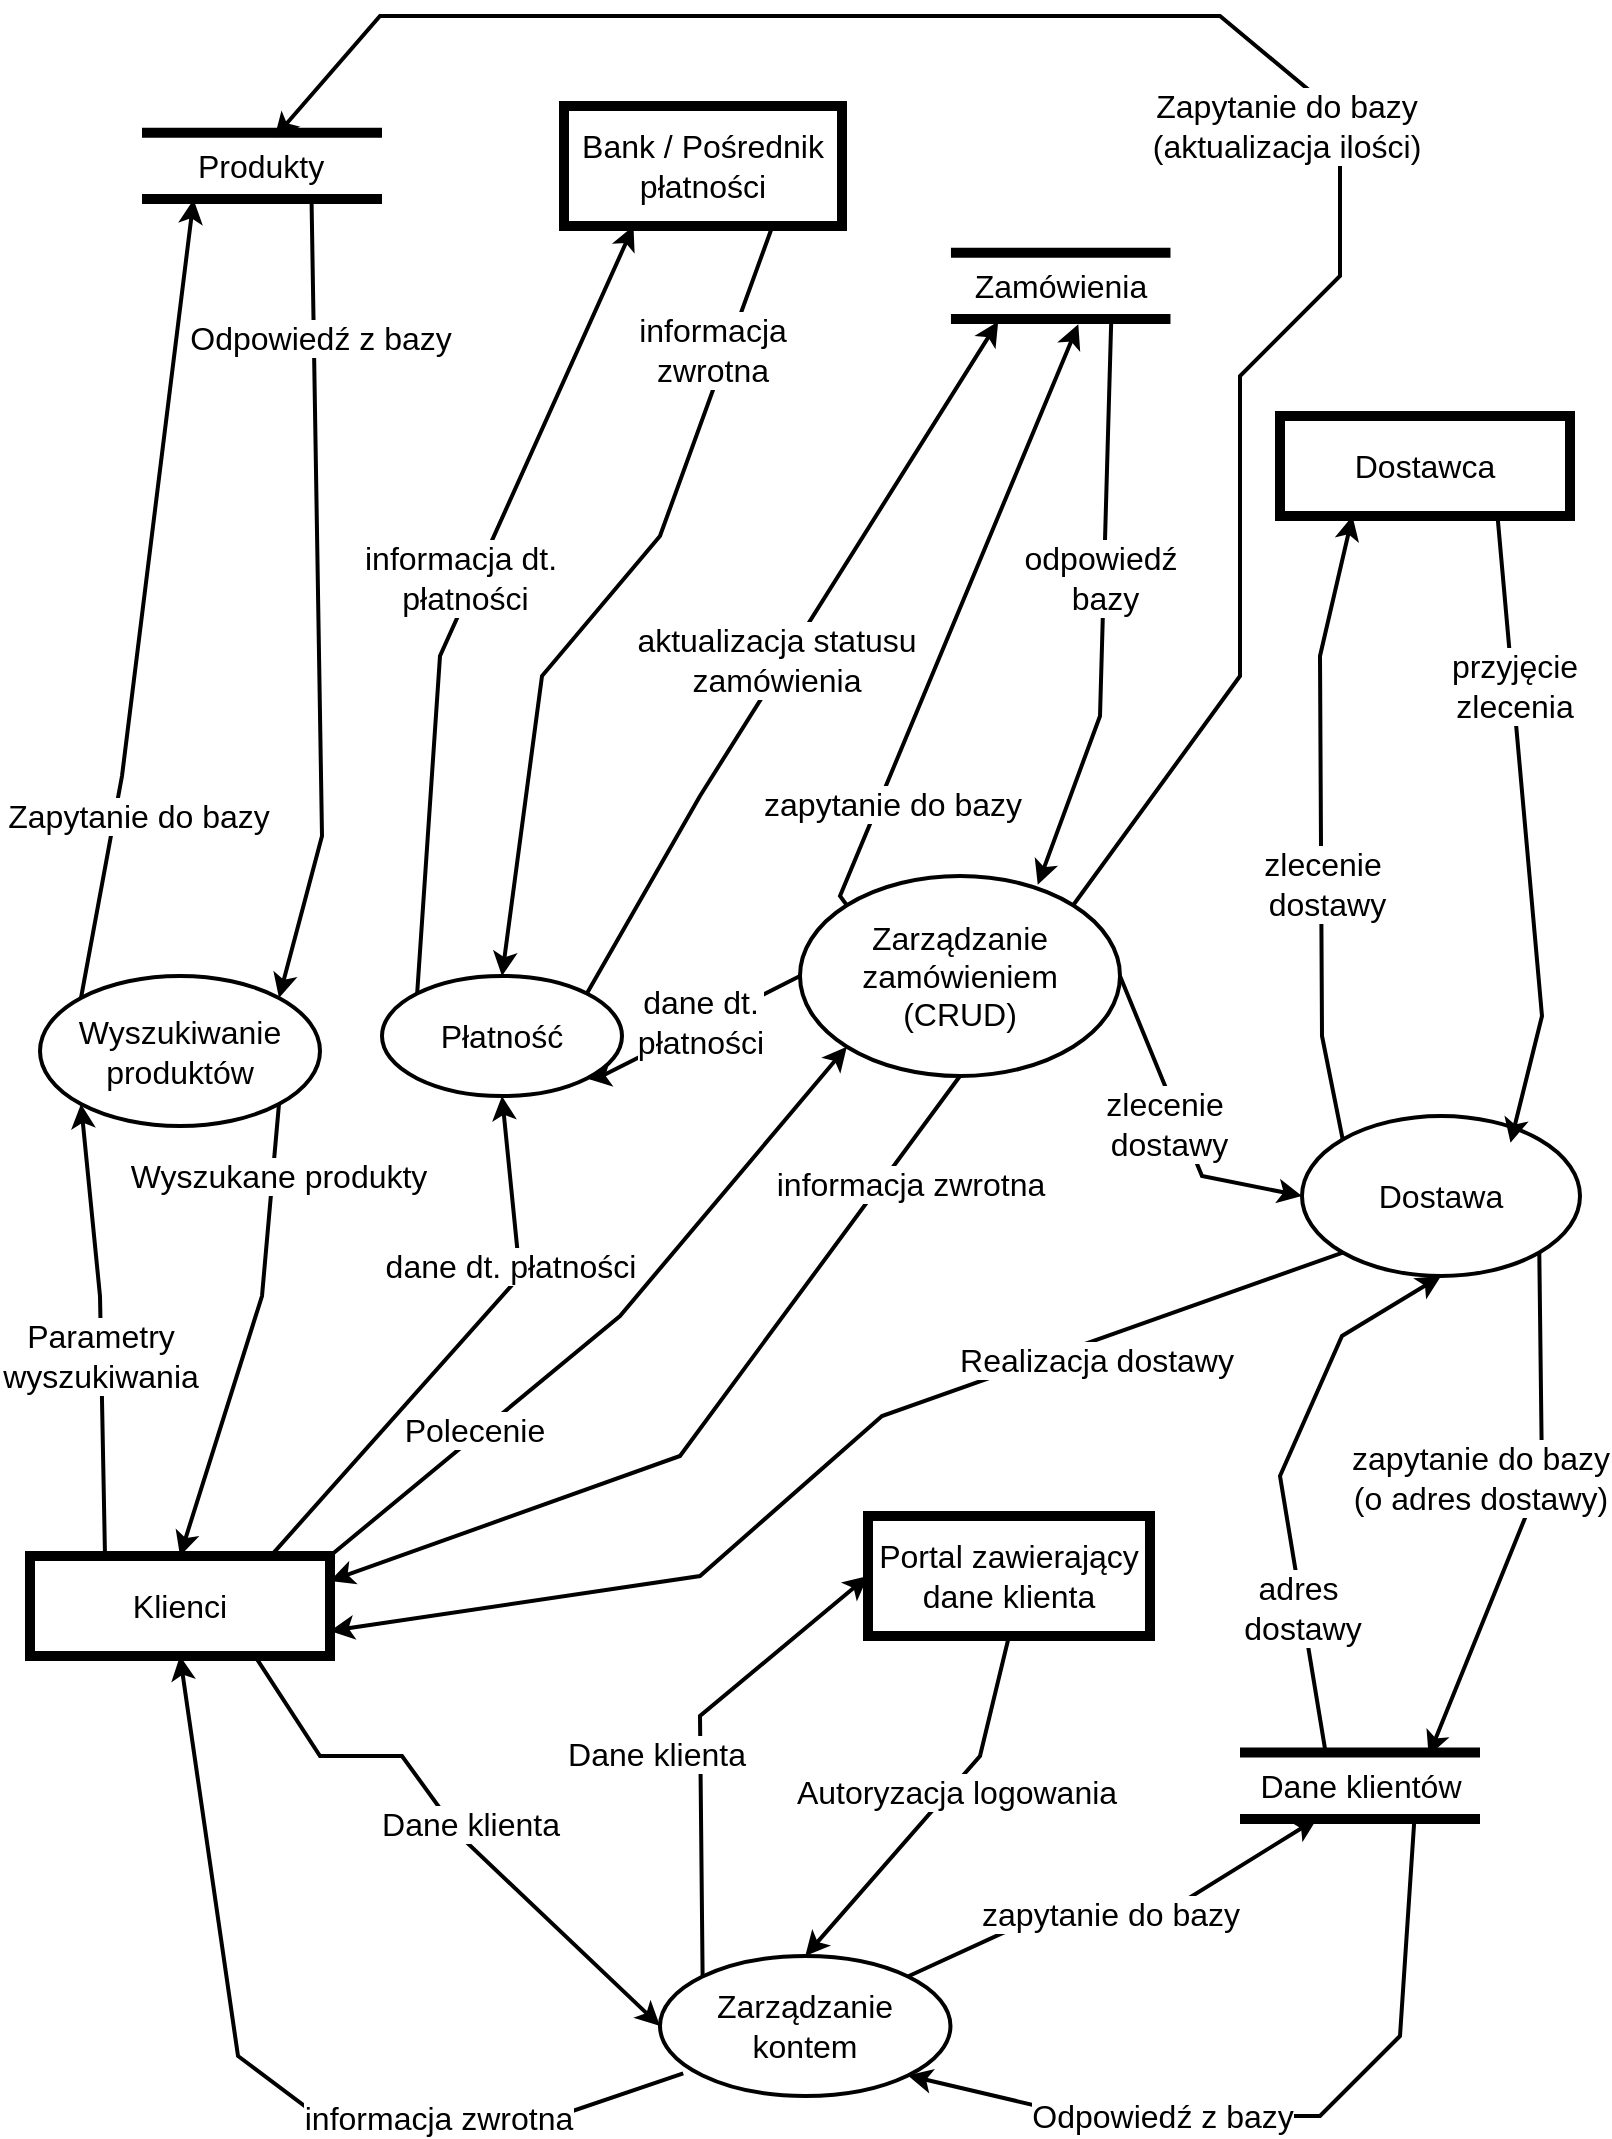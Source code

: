 <mxfile version="21.2.1" type="github">
  <diagram id="prtHgNgQTEPvFCAcTncT" name="Page-1">
    <mxGraphModel dx="1908" dy="1294" grid="1" gridSize="10" guides="1" tooltips="1" connect="1" arrows="1" fold="1" page="1" pageScale="1" pageWidth="827" pageHeight="1169" math="0" shadow="0">
      <root>
        <mxCell id="0" />
        <mxCell id="1" parent="0" />
        <mxCell id="sOftQT2Vc1P5vOLi5NKV-14" value="Zarządzanie kontem" style="ellipse;whiteSpace=wrap;html=1;strokeWidth=2;fontSize=16;" parent="1" vertex="1">
          <mxGeometry x="341" y="1040" width="145.24" height="70" as="geometry" />
        </mxCell>
        <mxCell id="HA2_PNLJppdeOKZP9nE9-7" value="Klienci" style="rounded=0;whiteSpace=wrap;html=1;strokeWidth=5;fontSize=16;" vertex="1" parent="1">
          <mxGeometry x="26" y="840" width="150" height="50" as="geometry" />
        </mxCell>
        <mxCell id="HA2_PNLJppdeOKZP9nE9-8" value="Wyszukiwanie produktów" style="ellipse;whiteSpace=wrap;html=1;strokeWidth=2;fontSize=16;" vertex="1" parent="1">
          <mxGeometry x="31" y="550" width="140" height="75" as="geometry" />
        </mxCell>
        <mxCell id="HA2_PNLJppdeOKZP9nE9-10" value="" style="shape=link;html=1;rounded=0;width=29.167;strokeWidth=5;fontSize=16;" edge="1" parent="1">
          <mxGeometry width="100" relative="1" as="geometry">
            <mxPoint x="82" y="144.9" as="sourcePoint" />
            <mxPoint x="202" y="144.9" as="targetPoint" />
          </mxGeometry>
        </mxCell>
        <mxCell id="HA2_PNLJppdeOKZP9nE9-11" value="Produkty" style="text;html=1;align=center;verticalAlign=middle;resizable=0;points=[];autosize=1;strokeColor=none;fillColor=none;fontSize=16;strokeWidth=5;" vertex="1" parent="1">
          <mxGeometry x="96" y="130" width="90" height="30" as="geometry" />
        </mxCell>
        <mxCell id="HA2_PNLJppdeOKZP9nE9-13" value="" style="endArrow=classic;html=1;rounded=0;strokeWidth=2;exitX=0.25;exitY=0;exitDx=0;exitDy=0;entryX=0;entryY=1;entryDx=0;entryDy=0;fontSize=16;" edge="1" parent="1" source="HA2_PNLJppdeOKZP9nE9-7" target="HA2_PNLJppdeOKZP9nE9-8">
          <mxGeometry relative="1" as="geometry">
            <mxPoint x="64.43" y="824" as="sourcePoint" />
            <mxPoint x="182" y="690" as="targetPoint" />
            <Array as="points">
              <mxPoint x="61" y="710" />
            </Array>
          </mxGeometry>
        </mxCell>
        <mxCell id="HA2_PNLJppdeOKZP9nE9-14" value="Parametry &lt;br&gt;wyszukiwania" style="edgeLabel;resizable=0;html=1;align=center;verticalAlign=middle;fontSize=16;" connectable="0" vertex="1" parent="HA2_PNLJppdeOKZP9nE9-13">
          <mxGeometry relative="1" as="geometry">
            <mxPoint x="-1" y="13" as="offset" />
          </mxGeometry>
        </mxCell>
        <mxCell id="HA2_PNLJppdeOKZP9nE9-15" value="" style="endArrow=classic;html=1;rounded=0;strokeWidth=2;exitX=0;exitY=0;exitDx=0;exitDy=0;entryX=0.131;entryY=1.057;entryDx=0;entryDy=0;entryPerimeter=0;fontSize=16;" edge="1" parent="1" source="HA2_PNLJppdeOKZP9nE9-8" target="HA2_PNLJppdeOKZP9nE9-11">
          <mxGeometry relative="1" as="geometry">
            <mxPoint x="142" y="530" as="sourcePoint" />
            <mxPoint x="487" y="539" as="targetPoint" />
            <Array as="points">
              <mxPoint x="72" y="450" />
            </Array>
          </mxGeometry>
        </mxCell>
        <mxCell id="HA2_PNLJppdeOKZP9nE9-16" value="Zapytanie do bazy" style="edgeLabel;resizable=0;html=1;align=center;verticalAlign=middle;fontSize=16;" connectable="0" vertex="1" parent="HA2_PNLJppdeOKZP9nE9-15">
          <mxGeometry relative="1" as="geometry">
            <mxPoint x="-3" y="108" as="offset" />
          </mxGeometry>
        </mxCell>
        <mxCell id="HA2_PNLJppdeOKZP9nE9-17" value="" style="endArrow=classic;html=1;rounded=0;strokeWidth=2;entryX=1;entryY=0;entryDx=0;entryDy=0;exitX=0.786;exitY=1;exitDx=0;exitDy=0;exitPerimeter=0;fontSize=16;" edge="1" parent="1" source="HA2_PNLJppdeOKZP9nE9-11" target="HA2_PNLJppdeOKZP9nE9-8">
          <mxGeometry relative="1" as="geometry">
            <mxPoint x="406" y="501" as="sourcePoint" />
            <mxPoint x="152" y="500" as="targetPoint" />
            <Array as="points">
              <mxPoint x="172" y="480" />
            </Array>
          </mxGeometry>
        </mxCell>
        <mxCell id="HA2_PNLJppdeOKZP9nE9-18" value="Odpowiedź z bazy" style="edgeLabel;resizable=0;html=1;align=center;verticalAlign=middle;fontSize=16;" connectable="0" vertex="1" parent="HA2_PNLJppdeOKZP9nE9-17">
          <mxGeometry relative="1" as="geometry">
            <mxPoint x="1" y="-131" as="offset" />
          </mxGeometry>
        </mxCell>
        <mxCell id="HA2_PNLJppdeOKZP9nE9-19" value="" style="endArrow=classic;html=1;rounded=0;strokeWidth=2;entryX=0.5;entryY=0;entryDx=0;entryDy=0;exitX=1;exitY=1;exitDx=0;exitDy=0;fontSize=16;" edge="1" parent="1" source="HA2_PNLJppdeOKZP9nE9-8" target="HA2_PNLJppdeOKZP9nE9-7">
          <mxGeometry relative="1" as="geometry">
            <mxPoint x="240" y="680" as="sourcePoint" />
            <mxPoint x="172" y="909" as="targetPoint" />
            <Array as="points">
              <mxPoint x="142" y="710" />
            </Array>
          </mxGeometry>
        </mxCell>
        <mxCell id="HA2_PNLJppdeOKZP9nE9-20" value="Wyszukane produkty" style="edgeLabel;resizable=0;html=1;align=center;verticalAlign=middle;fontSize=16;" connectable="0" vertex="1" parent="HA2_PNLJppdeOKZP9nE9-19">
          <mxGeometry relative="1" as="geometry">
            <mxPoint x="14" y="-79" as="offset" />
          </mxGeometry>
        </mxCell>
        <mxCell id="HA2_PNLJppdeOKZP9nE9-24" value="Zarządzanie zamówieniem&lt;br style=&quot;font-size: 16px;&quot;&gt;(CRUD)" style="ellipse;whiteSpace=wrap;html=1;strokeWidth=2;fontSize=16;" vertex="1" parent="1">
          <mxGeometry x="411" y="500" width="160" height="100" as="geometry" />
        </mxCell>
        <mxCell id="HA2_PNLJppdeOKZP9nE9-25" value="" style="endArrow=classic;html=1;rounded=0;strokeWidth=2;exitX=1;exitY=0;exitDx=0;exitDy=0;entryX=0;entryY=1;entryDx=0;entryDy=0;fontSize=16;" edge="1" parent="1" source="HA2_PNLJppdeOKZP9nE9-7" target="HA2_PNLJppdeOKZP9nE9-24">
          <mxGeometry relative="1" as="geometry">
            <mxPoint x="277" y="833" as="sourcePoint" />
            <mxPoint x="265" y="630" as="targetPoint" />
            <Array as="points">
              <mxPoint x="321" y="720" />
            </Array>
          </mxGeometry>
        </mxCell>
        <mxCell id="HA2_PNLJppdeOKZP9nE9-26" value="Polecenie" style="edgeLabel;resizable=0;html=1;align=center;verticalAlign=middle;fontSize=16;" connectable="0" vertex="1" parent="HA2_PNLJppdeOKZP9nE9-25">
          <mxGeometry relative="1" as="geometry">
            <mxPoint x="-68" y="53" as="offset" />
          </mxGeometry>
        </mxCell>
        <mxCell id="HA2_PNLJppdeOKZP9nE9-27" value="" style="shape=link;html=1;rounded=0;width=29.167;strokeWidth=5;fontSize=16;" edge="1" parent="1">
          <mxGeometry width="100" relative="1" as="geometry">
            <mxPoint x="486.48" y="204.93" as="sourcePoint" />
            <mxPoint x="596.24" y="204.93" as="targetPoint" />
          </mxGeometry>
        </mxCell>
        <mxCell id="HA2_PNLJppdeOKZP9nE9-28" value="Zamówienia" style="text;html=1;align=center;verticalAlign=middle;resizable=0;points=[];autosize=1;strokeColor=none;fillColor=none;fontSize=16;" vertex="1" parent="1">
          <mxGeometry x="486.24" y="190" width="110" height="30" as="geometry" />
        </mxCell>
        <mxCell id="HA2_PNLJppdeOKZP9nE9-29" value="" style="endArrow=classic;html=1;rounded=0;strokeWidth=2;exitX=0;exitY=0;exitDx=0;exitDy=0;entryX=0.581;entryY=1.138;entryDx=0;entryDy=0;entryPerimeter=0;fontSize=16;" edge="1" parent="1" source="HA2_PNLJppdeOKZP9nE9-24" target="HA2_PNLJppdeOKZP9nE9-28">
          <mxGeometry relative="1" as="geometry">
            <mxPoint x="144.24" y="579" as="sourcePoint" />
            <mxPoint x="250.24" y="352" as="targetPoint" />
            <Array as="points">
              <mxPoint x="431" y="510" />
            </Array>
          </mxGeometry>
        </mxCell>
        <mxCell id="HA2_PNLJppdeOKZP9nE9-30" value="zapytanie do bazy" style="edgeLabel;resizable=0;html=1;align=center;verticalAlign=middle;fontSize=16;" connectable="0" vertex="1" parent="HA2_PNLJppdeOKZP9nE9-29">
          <mxGeometry relative="1" as="geometry">
            <mxPoint x="-33" y="94" as="offset" />
          </mxGeometry>
        </mxCell>
        <mxCell id="HA2_PNLJppdeOKZP9nE9-31" value="" style="endArrow=classic;html=1;rounded=0;strokeWidth=2;entryX=0.743;entryY=0.044;entryDx=0;entryDy=0;exitX=0.731;exitY=1.033;exitDx=0;exitDy=0;exitPerimeter=0;entryPerimeter=0;fontSize=16;" edge="1" parent="1" source="HA2_PNLJppdeOKZP9nE9-28" target="HA2_PNLJppdeOKZP9nE9-24">
          <mxGeometry relative="1" as="geometry">
            <mxPoint x="469.24" y="440" as="sourcePoint" />
            <mxPoint x="401.24" y="669" as="targetPoint" />
            <Array as="points">
              <mxPoint x="561" y="420" />
            </Array>
          </mxGeometry>
        </mxCell>
        <mxCell id="HA2_PNLJppdeOKZP9nE9-32" value="odpowiedź&lt;br&gt;&amp;nbsp;bazy" style="edgeLabel;resizable=0;html=1;align=center;verticalAlign=middle;fontSize=16;" connectable="0" vertex="1" parent="HA2_PNLJppdeOKZP9nE9-31">
          <mxGeometry relative="1" as="geometry">
            <mxPoint x="-2" y="-15" as="offset" />
          </mxGeometry>
        </mxCell>
        <mxCell id="HA2_PNLJppdeOKZP9nE9-33" value="" style="endArrow=classic;html=1;rounded=0;strokeWidth=2;exitX=0.5;exitY=1;exitDx=0;exitDy=0;entryX=1;entryY=0.25;entryDx=0;entryDy=0;fontSize=16;" edge="1" parent="1" source="HA2_PNLJppdeOKZP9nE9-24" target="HA2_PNLJppdeOKZP9nE9-7">
          <mxGeometry relative="1" as="geometry">
            <mxPoint x="289" y="680" as="sourcePoint" />
            <mxPoint x="142" y="840" as="targetPoint" />
            <Array as="points">
              <mxPoint x="351" y="790" />
            </Array>
          </mxGeometry>
        </mxCell>
        <mxCell id="HA2_PNLJppdeOKZP9nE9-34" value="informacja zwrotna" style="edgeLabel;resizable=0;html=1;align=center;verticalAlign=middle;fontSize=16;" connectable="0" vertex="1" parent="HA2_PNLJppdeOKZP9nE9-33">
          <mxGeometry relative="1" as="geometry">
            <mxPoint x="100" y="-116" as="offset" />
          </mxGeometry>
        </mxCell>
        <mxCell id="HA2_PNLJppdeOKZP9nE9-35" value="Płatność" style="ellipse;whiteSpace=wrap;html=1;strokeWidth=2;fontSize=16;" vertex="1" parent="1">
          <mxGeometry x="202" y="550" width="120" height="60" as="geometry" />
        </mxCell>
        <mxCell id="HA2_PNLJppdeOKZP9nE9-36" value="" style="endArrow=classic;html=1;rounded=0;strokeWidth=2;exitX=0;exitY=0.5;exitDx=0;exitDy=0;entryX=1;entryY=1;entryDx=0;entryDy=0;fontSize=16;" edge="1" parent="1" source="HA2_PNLJppdeOKZP9nE9-24" target="HA2_PNLJppdeOKZP9nE9-35">
          <mxGeometry relative="1" as="geometry">
            <mxPoint x="342" y="600" as="sourcePoint" />
            <mxPoint x="242" y="680" as="targetPoint" />
            <Array as="points">
              <mxPoint x="312" y="600" />
            </Array>
          </mxGeometry>
        </mxCell>
        <mxCell id="HA2_PNLJppdeOKZP9nE9-37" value="dane dt.&lt;br&gt;płatności" style="edgeLabel;resizable=0;html=1;align=center;verticalAlign=middle;fontSize=16;" connectable="0" vertex="1" parent="HA2_PNLJppdeOKZP9nE9-36">
          <mxGeometry relative="1" as="geometry">
            <mxPoint x="3" y="-4" as="offset" />
          </mxGeometry>
        </mxCell>
        <mxCell id="HA2_PNLJppdeOKZP9nE9-38" value="" style="endArrow=classic;html=1;rounded=0;strokeWidth=2;entryX=0.217;entryY=1.09;entryDx=0;entryDy=0;entryPerimeter=0;exitX=1;exitY=0;exitDx=0;exitDy=0;fontSize=16;" edge="1" parent="1" source="HA2_PNLJppdeOKZP9nE9-35" target="HA2_PNLJppdeOKZP9nE9-28">
          <mxGeometry relative="1" as="geometry">
            <mxPoint x="252" y="480" as="sourcePoint" />
            <mxPoint x="348" y="420" as="targetPoint" />
            <Array as="points">
              <mxPoint x="361" y="460" />
            </Array>
          </mxGeometry>
        </mxCell>
        <mxCell id="HA2_PNLJppdeOKZP9nE9-39" value="aktualizacja statusu&lt;br style=&quot;font-size: 16px;&quot;&gt;zamówienia" style="edgeLabel;resizable=0;html=1;align=center;verticalAlign=middle;fontSize=16;" connectable="0" vertex="1" parent="HA2_PNLJppdeOKZP9nE9-38">
          <mxGeometry relative="1" as="geometry">
            <mxPoint x="-6" y="2" as="offset" />
          </mxGeometry>
        </mxCell>
        <mxCell id="HA2_PNLJppdeOKZP9nE9-40" value="" style="endArrow=classic;html=1;rounded=0;strokeWidth=2;exitX=0.806;exitY=-0.012;exitDx=0;exitDy=0;exitPerimeter=0;fontSize=16;entryX=0.5;entryY=1;entryDx=0;entryDy=0;" edge="1" parent="1" source="HA2_PNLJppdeOKZP9nE9-7" target="HA2_PNLJppdeOKZP9nE9-35">
          <mxGeometry relative="1" as="geometry">
            <mxPoint x="142" y="817" as="sourcePoint" />
            <mxPoint x="232" y="610" as="targetPoint" />
            <Array as="points">
              <mxPoint x="271" y="700" />
            </Array>
          </mxGeometry>
        </mxCell>
        <mxCell id="HA2_PNLJppdeOKZP9nE9-41" value="dane dt. płatności" style="edgeLabel;resizable=0;html=1;align=center;verticalAlign=middle;fontSize=16;" connectable="0" vertex="1" parent="HA2_PNLJppdeOKZP9nE9-40">
          <mxGeometry relative="1" as="geometry">
            <mxPoint x="27" y="-41" as="offset" />
          </mxGeometry>
        </mxCell>
        <mxCell id="HA2_PNLJppdeOKZP9nE9-42" value="Bank / Pośrednik płatności" style="rounded=0;whiteSpace=wrap;html=1;strokeWidth=5;fontSize=16;" vertex="1" parent="1">
          <mxGeometry x="293" y="115" width="139" height="60" as="geometry" />
        </mxCell>
        <mxCell id="HA2_PNLJppdeOKZP9nE9-43" value="" style="endArrow=classic;html=1;rounded=0;strokeWidth=2;exitX=0;exitY=0;exitDx=0;exitDy=0;entryX=0.25;entryY=1;entryDx=0;entryDy=0;fontSize=16;" edge="1" parent="1" source="HA2_PNLJppdeOKZP9nE9-35" target="HA2_PNLJppdeOKZP9nE9-42">
          <mxGeometry relative="1" as="geometry">
            <mxPoint x="209" y="557" as="sourcePoint" />
            <mxPoint x="315" y="330" as="targetPoint" />
            <Array as="points">
              <mxPoint x="231" y="390" />
            </Array>
          </mxGeometry>
        </mxCell>
        <mxCell id="HA2_PNLJppdeOKZP9nE9-44" value="informacja dt.&lt;br&gt;&amp;nbsp;płatności" style="edgeLabel;resizable=0;html=1;align=center;verticalAlign=middle;fontSize=16;" connectable="0" vertex="1" parent="HA2_PNLJppdeOKZP9nE9-43">
          <mxGeometry relative="1" as="geometry">
            <mxPoint x="-4" y="-9" as="offset" />
          </mxGeometry>
        </mxCell>
        <mxCell id="HA2_PNLJppdeOKZP9nE9-47" value="" style="endArrow=classic;html=1;rounded=0;strokeWidth=2;entryX=0.5;entryY=0;entryDx=0;entryDy=0;exitX=0.75;exitY=1;exitDx=0;exitDy=0;fontSize=16;" edge="1" parent="1" source="HA2_PNLJppdeOKZP9nE9-42" target="HA2_PNLJppdeOKZP9nE9-35">
          <mxGeometry relative="1" as="geometry">
            <mxPoint x="360" y="341" as="sourcePoint" />
            <mxPoint x="292" y="570" as="targetPoint" />
            <Array as="points">
              <mxPoint x="341" y="330" />
              <mxPoint x="282" y="400" />
            </Array>
          </mxGeometry>
        </mxCell>
        <mxCell id="HA2_PNLJppdeOKZP9nE9-48" value="informacja&lt;br&gt;zwrotna" style="edgeLabel;resizable=0;html=1;align=center;verticalAlign=middle;fontSize=16;" connectable="0" vertex="1" parent="HA2_PNLJppdeOKZP9nE9-47">
          <mxGeometry relative="1" as="geometry">
            <mxPoint x="51" y="-123" as="offset" />
          </mxGeometry>
        </mxCell>
        <mxCell id="HA2_PNLJppdeOKZP9nE9-51" value="" style="endArrow=classic;html=1;rounded=0;strokeWidth=2;exitX=1;exitY=0;exitDx=0;exitDy=0;entryX=0.581;entryY=0.025;entryDx=0;entryDy=0;entryPerimeter=0;fontSize=16;" edge="1" parent="1" source="HA2_PNLJppdeOKZP9nE9-24" target="HA2_PNLJppdeOKZP9nE9-11">
          <mxGeometry relative="1" as="geometry">
            <mxPoint x="512" y="590" as="sourcePoint" />
            <mxPoint x="618" y="363" as="targetPoint" />
            <Array as="points">
              <mxPoint x="631" y="400" />
              <mxPoint x="631" y="250" />
              <mxPoint x="681" y="200" />
              <mxPoint x="681" y="120" />
              <mxPoint x="621" y="70" />
              <mxPoint x="471" y="70" />
              <mxPoint x="201" y="70" />
            </Array>
          </mxGeometry>
        </mxCell>
        <mxCell id="HA2_PNLJppdeOKZP9nE9-52" value="Zapytanie do bazy&lt;br style=&quot;font-size: 16px;&quot;&gt;(aktualizacja ilości)" style="edgeLabel;resizable=0;html=1;align=center;verticalAlign=middle;fontSize=16;" connectable="0" vertex="1" parent="HA2_PNLJppdeOKZP9nE9-51">
          <mxGeometry relative="1" as="geometry">
            <mxPoint x="25" y="48" as="offset" />
          </mxGeometry>
        </mxCell>
        <mxCell id="HA2_PNLJppdeOKZP9nE9-53" value="" style="shape=link;html=1;rounded=0;width=29.167;strokeWidth=5;fontSize=16;" edge="1" parent="1">
          <mxGeometry width="100" relative="1" as="geometry">
            <mxPoint x="631" y="954.88" as="sourcePoint" />
            <mxPoint x="751" y="954.88" as="targetPoint" />
          </mxGeometry>
        </mxCell>
        <mxCell id="HA2_PNLJppdeOKZP9nE9-54" value="Dane klientów" style="text;html=1;align=center;verticalAlign=middle;resizable=0;points=[];autosize=1;strokeColor=none;fillColor=none;fontSize=16;" vertex="1" parent="1">
          <mxGeometry x="631" y="940" width="120" height="30" as="geometry" />
        </mxCell>
        <mxCell id="HA2_PNLJppdeOKZP9nE9-56" value="" style="endArrow=classic;html=1;rounded=0;strokeWidth=2;exitX=0.75;exitY=1;exitDx=0;exitDy=0;entryX=0;entryY=0.5;entryDx=0;entryDy=0;fontSize=16;" edge="1" parent="1" source="HA2_PNLJppdeOKZP9nE9-7" target="sOftQT2Vc1P5vOLi5NKV-14">
          <mxGeometry relative="1" as="geometry">
            <mxPoint x="262" y="945" as="sourcePoint" />
            <mxPoint x="493" y="742" as="targetPoint" />
            <Array as="points">
              <mxPoint x="171" y="940" />
              <mxPoint x="212" y="940" />
              <mxPoint x="241" y="980" />
            </Array>
          </mxGeometry>
        </mxCell>
        <mxCell id="HA2_PNLJppdeOKZP9nE9-57" value="Dane klienta" style="edgeLabel;resizable=0;html=1;align=center;verticalAlign=middle;fontSize=16;" connectable="0" vertex="1" parent="HA2_PNLJppdeOKZP9nE9-56">
          <mxGeometry relative="1" as="geometry">
            <mxPoint x="8" y="-1" as="offset" />
          </mxGeometry>
        </mxCell>
        <mxCell id="HA2_PNLJppdeOKZP9nE9-60" value="" style="endArrow=classic;html=1;rounded=0;strokeWidth=2;exitX=1;exitY=0;exitDx=0;exitDy=0;entryX=0.321;entryY=1.043;entryDx=0;entryDy=0;entryPerimeter=0;fontSize=16;" edge="1" parent="1" source="sOftQT2Vc1P5vOLi5NKV-14" target="HA2_PNLJppdeOKZP9nE9-54">
          <mxGeometry relative="1" as="geometry">
            <mxPoint x="465.5" y="881" as="sourcePoint" />
            <mxPoint x="679.5" y="881" as="targetPoint" />
            <Array as="points">
              <mxPoint x="531" y="1020" />
              <mxPoint x="591" y="1020" />
            </Array>
          </mxGeometry>
        </mxCell>
        <mxCell id="HA2_PNLJppdeOKZP9nE9-61" value="zapytanie do bazy" style="edgeLabel;resizable=0;html=1;align=center;verticalAlign=middle;fontSize=16;" connectable="0" vertex="1" parent="HA2_PNLJppdeOKZP9nE9-60">
          <mxGeometry relative="1" as="geometry">
            <mxPoint x="-5" y="-1" as="offset" />
          </mxGeometry>
        </mxCell>
        <mxCell id="HA2_PNLJppdeOKZP9nE9-62" value="" style="endArrow=classic;html=1;rounded=0;strokeWidth=2;entryX=1;entryY=1;entryDx=0;entryDy=0;exitX=0.726;exitY=1.09;exitDx=0;exitDy=0;exitPerimeter=0;fontSize=16;" edge="1" parent="1" source="HA2_PNLJppdeOKZP9nE9-54" target="sOftQT2Vc1P5vOLi5NKV-14">
          <mxGeometry relative="1" as="geometry">
            <mxPoint x="682" y="840" as="sourcePoint" />
            <mxPoint x="615" y="1069" as="targetPoint" />
            <Array as="points">
              <mxPoint x="711" y="1080" />
              <mxPoint x="671" y="1120" />
              <mxPoint x="551" y="1120" />
            </Array>
          </mxGeometry>
        </mxCell>
        <mxCell id="HA2_PNLJppdeOKZP9nE9-63" value="Odpowiedź z bazy" style="edgeLabel;resizable=0;html=1;align=center;verticalAlign=middle;fontSize=16;" connectable="0" vertex="1" parent="HA2_PNLJppdeOKZP9nE9-62">
          <mxGeometry relative="1" as="geometry">
            <mxPoint x="-57" as="offset" />
          </mxGeometry>
        </mxCell>
        <mxCell id="HA2_PNLJppdeOKZP9nE9-64" value="" style="endArrow=classic;html=1;rounded=0;strokeWidth=2;entryX=0.5;entryY=1;entryDx=0;entryDy=0;exitX=0.08;exitY=0.838;exitDx=0;exitDy=0;exitPerimeter=0;fontSize=16;" edge="1" parent="1" source="sOftQT2Vc1P5vOLi5NKV-14" target="HA2_PNLJppdeOKZP9nE9-7">
          <mxGeometry relative="1" as="geometry">
            <mxPoint x="365.24" y="1074" as="sourcePoint" />
            <mxPoint x="170.24" y="1079" as="targetPoint" />
            <Array as="points">
              <mxPoint x="290" y="1120" />
              <mxPoint x="170" y="1120" />
              <mxPoint x="130" y="1090" />
            </Array>
          </mxGeometry>
        </mxCell>
        <mxCell id="HA2_PNLJppdeOKZP9nE9-65" value="informacja zwrotna" style="edgeLabel;resizable=0;html=1;align=center;verticalAlign=middle;fontSize=16;" connectable="0" vertex="1" parent="HA2_PNLJppdeOKZP9nE9-64">
          <mxGeometry relative="1" as="geometry">
            <mxPoint x="86" y="20" as="offset" />
          </mxGeometry>
        </mxCell>
        <mxCell id="HA2_PNLJppdeOKZP9nE9-69" value="Dostawca" style="rounded=0;whiteSpace=wrap;html=1;strokeWidth=5;fontSize=16;" vertex="1" parent="1">
          <mxGeometry x="651" y="270" width="145" height="50" as="geometry" />
        </mxCell>
        <mxCell id="HA2_PNLJppdeOKZP9nE9-70" value="Portal zawierający dane klienta" style="rounded=0;whiteSpace=wrap;html=1;strokeWidth=5;fontSize=16;" vertex="1" parent="1">
          <mxGeometry x="445" y="820" width="141" height="60" as="geometry" />
        </mxCell>
        <mxCell id="HA2_PNLJppdeOKZP9nE9-71" value="" style="endArrow=classic;html=1;rounded=0;strokeWidth=2;exitX=0;exitY=0;exitDx=0;exitDy=0;entryX=0;entryY=0.5;entryDx=0;entryDy=0;fontSize=16;" edge="1" parent="1" source="sOftQT2Vc1P5vOLi5NKV-14" target="HA2_PNLJppdeOKZP9nE9-70">
          <mxGeometry relative="1" as="geometry">
            <mxPoint x="453" y="851" as="sourcePoint" />
            <mxPoint x="667" y="851" as="targetPoint" />
            <Array as="points">
              <mxPoint x="361" y="920" />
            </Array>
          </mxGeometry>
        </mxCell>
        <mxCell id="HA2_PNLJppdeOKZP9nE9-72" value="Dane klienta" style="edgeLabel;resizable=0;html=1;align=center;verticalAlign=middle;fontSize=16;" connectable="0" vertex="1" parent="HA2_PNLJppdeOKZP9nE9-71">
          <mxGeometry relative="1" as="geometry">
            <mxPoint x="-22" y="9" as="offset" />
          </mxGeometry>
        </mxCell>
        <mxCell id="HA2_PNLJppdeOKZP9nE9-73" value="" style="endArrow=classic;html=1;rounded=0;strokeWidth=2;entryX=0.5;entryY=0;entryDx=0;entryDy=0;exitX=0.5;exitY=1;exitDx=0;exitDy=0;fontSize=16;" edge="1" parent="1" source="HA2_PNLJppdeOKZP9nE9-70" target="sOftQT2Vc1P5vOLi5NKV-14">
          <mxGeometry relative="1" as="geometry">
            <mxPoint x="712" y="840" as="sourcePoint" />
            <mxPoint x="517" y="845" as="targetPoint" />
            <Array as="points">
              <mxPoint x="501" y="940" />
            </Array>
          </mxGeometry>
        </mxCell>
        <mxCell id="HA2_PNLJppdeOKZP9nE9-74" value="Autoryzacja logowania" style="edgeLabel;resizable=0;html=1;align=center;verticalAlign=middle;fontSize=16;" connectable="0" vertex="1" parent="HA2_PNLJppdeOKZP9nE9-73">
          <mxGeometry relative="1" as="geometry">
            <mxPoint x="11" y="-9" as="offset" />
          </mxGeometry>
        </mxCell>
        <mxCell id="HA2_PNLJppdeOKZP9nE9-75" value="Dostawa" style="ellipse;whiteSpace=wrap;html=1;strokeWidth=2;fontSize=16;" vertex="1" parent="1">
          <mxGeometry x="662" y="620" width="139" height="80" as="geometry" />
        </mxCell>
        <mxCell id="HA2_PNLJppdeOKZP9nE9-76" value="" style="endArrow=classic;html=1;rounded=0;strokeWidth=2;exitX=0;exitY=1;exitDx=0;exitDy=0;entryX=1;entryY=0.75;entryDx=0;entryDy=0;fontSize=16;" edge="1" parent="1" source="HA2_PNLJppdeOKZP9nE9-75" target="HA2_PNLJppdeOKZP9nE9-7">
          <mxGeometry relative="1" as="geometry">
            <mxPoint x="652" y="704" as="sourcePoint" />
            <mxPoint x="212" y="840" as="targetPoint" />
            <Array as="points">
              <mxPoint x="452" y="770" />
              <mxPoint x="361" y="850" />
            </Array>
          </mxGeometry>
        </mxCell>
        <mxCell id="HA2_PNLJppdeOKZP9nE9-77" value="Realizacja dostawy" style="edgeLabel;resizable=0;html=1;align=center;verticalAlign=middle;fontSize=16;" connectable="0" vertex="1" parent="HA2_PNLJppdeOKZP9nE9-76">
          <mxGeometry relative="1" as="geometry">
            <mxPoint x="131" y="-49" as="offset" />
          </mxGeometry>
        </mxCell>
        <mxCell id="HA2_PNLJppdeOKZP9nE9-78" value="" style="endArrow=classic;html=1;rounded=0;strokeWidth=2;exitX=0;exitY=0;exitDx=0;exitDy=0;entryX=0.25;entryY=1;entryDx=0;entryDy=0;fontSize=16;" edge="1" parent="1" source="HA2_PNLJppdeOKZP9nE9-75" target="HA2_PNLJppdeOKZP9nE9-69">
          <mxGeometry relative="1" as="geometry">
            <mxPoint x="582" y="744" as="sourcePoint" />
            <mxPoint x="695" y="530" as="targetPoint" />
            <Array as="points">
              <mxPoint x="672" y="580" />
              <mxPoint x="671" y="390" />
            </Array>
          </mxGeometry>
        </mxCell>
        <mxCell id="HA2_PNLJppdeOKZP9nE9-79" value="zlecenie&lt;br&gt;&amp;nbsp;dostawy" style="edgeLabel;resizable=0;html=1;align=center;verticalAlign=middle;fontSize=16;" connectable="0" vertex="1" parent="HA2_PNLJppdeOKZP9nE9-78">
          <mxGeometry relative="1" as="geometry">
            <mxPoint y="29" as="offset" />
          </mxGeometry>
        </mxCell>
        <mxCell id="HA2_PNLJppdeOKZP9nE9-80" value="" style="endArrow=classic;html=1;rounded=0;strokeWidth=2;exitX=1;exitY=0.5;exitDx=0;exitDy=0;entryX=0;entryY=0.5;entryDx=0;entryDy=0;fontSize=16;" edge="1" parent="1" source="HA2_PNLJppdeOKZP9nE9-24" target="HA2_PNLJppdeOKZP9nE9-75">
          <mxGeometry relative="1" as="geometry">
            <mxPoint x="689" y="659" as="sourcePoint" />
            <mxPoint x="712" y="530" as="targetPoint" />
            <Array as="points">
              <mxPoint x="612" y="650" />
            </Array>
          </mxGeometry>
        </mxCell>
        <mxCell id="HA2_PNLJppdeOKZP9nE9-81" value="zlecenie&lt;br&gt;&amp;nbsp;dostawy" style="edgeLabel;resizable=0;html=1;align=center;verticalAlign=middle;fontSize=16;" connectable="0" vertex="1" parent="HA2_PNLJppdeOKZP9nE9-80">
          <mxGeometry relative="1" as="geometry">
            <mxPoint x="-8" as="offset" />
          </mxGeometry>
        </mxCell>
        <mxCell id="HA2_PNLJppdeOKZP9nE9-82" value="" style="endArrow=classic;html=1;rounded=0;strokeWidth=2;exitX=0.75;exitY=1;exitDx=0;exitDy=0;entryX=0.75;entryY=0.167;entryDx=0;entryDy=0;entryPerimeter=0;fontSize=16;" edge="1" parent="1" source="HA2_PNLJppdeOKZP9nE9-69" target="HA2_PNLJppdeOKZP9nE9-75">
          <mxGeometry relative="1" as="geometry">
            <mxPoint x="562" y="660" as="sourcePoint" />
            <mxPoint x="672" y="680" as="targetPoint" />
            <Array as="points">
              <mxPoint x="782" y="570" />
            </Array>
          </mxGeometry>
        </mxCell>
        <mxCell id="HA2_PNLJppdeOKZP9nE9-83" value="przyjęcie &lt;br&gt;zlecenia" style="edgeLabel;resizable=0;html=1;align=center;verticalAlign=middle;fontSize=16;" connectable="0" vertex="1" parent="HA2_PNLJppdeOKZP9nE9-82">
          <mxGeometry relative="1" as="geometry">
            <mxPoint x="-6" y="-73" as="offset" />
          </mxGeometry>
        </mxCell>
        <mxCell id="HA2_PNLJppdeOKZP9nE9-84" value="" style="endArrow=classic;html=1;rounded=0;strokeWidth=2;exitX=1;exitY=1;exitDx=0;exitDy=0;entryX=0.786;entryY=-0.005;entryDx=0;entryDy=0;entryPerimeter=0;fontSize=16;" edge="1" parent="1" source="HA2_PNLJppdeOKZP9nE9-75" target="HA2_PNLJppdeOKZP9nE9-54">
          <mxGeometry relative="1" as="geometry">
            <mxPoint x="762" y="750" as="sourcePoint" />
            <mxPoint x="752" y="880" as="targetPoint" />
            <Array as="points">
              <mxPoint x="782" y="800" />
            </Array>
          </mxGeometry>
        </mxCell>
        <mxCell id="HA2_PNLJppdeOKZP9nE9-85" value="zapytanie do bazy&lt;br style=&quot;font-size: 16px;&quot;&gt;(o adres dostawy)" style="edgeLabel;resizable=0;html=1;align=center;verticalAlign=middle;fontSize=16;" connectable="0" vertex="1" parent="HA2_PNLJppdeOKZP9nE9-84">
          <mxGeometry relative="1" as="geometry">
            <mxPoint x="-24" y="-18" as="offset" />
          </mxGeometry>
        </mxCell>
        <mxCell id="HA2_PNLJppdeOKZP9nE9-86" value="" style="endArrow=classic;html=1;rounded=0;strokeWidth=2;exitX=0.357;exitY=-0.052;exitDx=0;exitDy=0;exitPerimeter=0;entryX=0.5;entryY=1;entryDx=0;entryDy=0;fontSize=16;" edge="1" parent="1" source="HA2_PNLJppdeOKZP9nE9-54" target="HA2_PNLJppdeOKZP9nE9-75">
          <mxGeometry relative="1" as="geometry">
            <mxPoint x="704" y="889" as="sourcePoint" />
            <mxPoint x="672" y="730" as="targetPoint" />
            <Array as="points">
              <mxPoint x="651" y="800" />
              <mxPoint x="682" y="730" />
            </Array>
          </mxGeometry>
        </mxCell>
        <mxCell id="HA2_PNLJppdeOKZP9nE9-87" value="adres&amp;nbsp;&lt;br style=&quot;font-size: 16px;&quot;&gt;dostawy" style="edgeLabel;resizable=0;html=1;align=center;verticalAlign=middle;fontSize=16;" connectable="0" vertex="1" parent="HA2_PNLJppdeOKZP9nE9-86">
          <mxGeometry relative="1" as="geometry">
            <mxPoint x="10" y="63" as="offset" />
          </mxGeometry>
        </mxCell>
      </root>
    </mxGraphModel>
  </diagram>
</mxfile>
